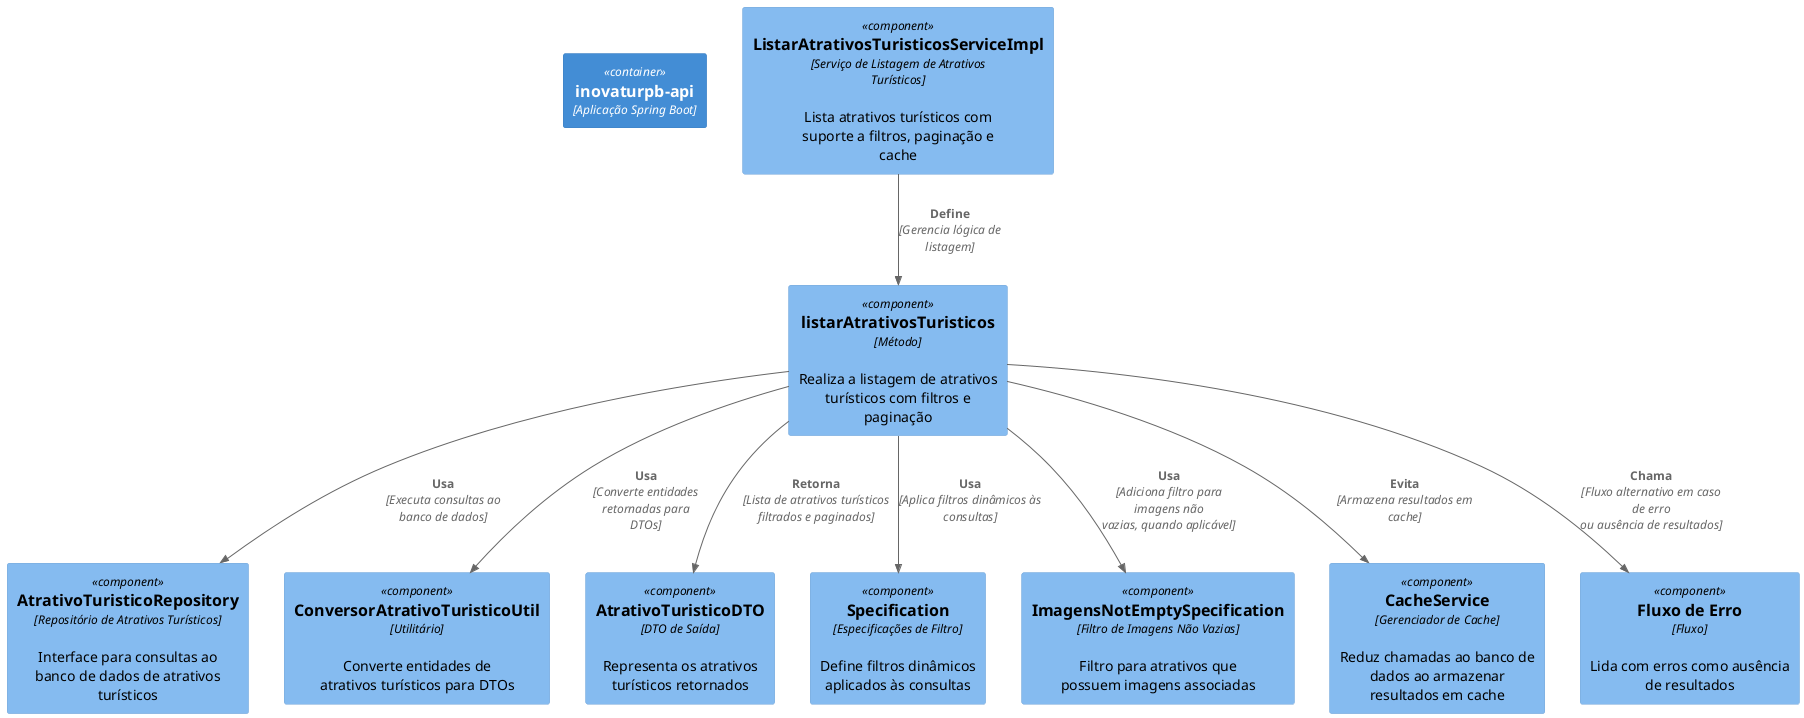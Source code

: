 @startuml
!define C4_COMPONENT
!include <C4/C4_Component.puml>

Container(app, "inovaturpb-api", "Aplicação Spring Boot")

' Serviço principal
Component(service, "ListarAtrativosTuristicosServiceImpl", "Serviço de Listagem de Atrativos Turísticos", "Lista atrativos turísticos com suporte a filtros, paginação e cache")

' Repositórios e Componentes Auxiliares
Component(repository, "AtrativoTuristicoRepository", "Repositório de Atrativos Turísticos", "Interface para consultas ao banco de dados de atrativos turísticos")
Component(util, "ConversorAtrativoTuristicoUtil", "Utilitário", "Converte entidades de atrativos turísticos para DTOs")
Component(dtoOut, "AtrativoTuristicoDTO", "DTO de Saída", "Representa os atrativos turísticos retornados")
Component(specValidation, "Specification", "Especificações de Filtro", "Define filtros dinâmicos aplicados às consultas")
Component(specImages, "ImagensNotEmptySpecification", "Filtro de Imagens Não Vazias", "Filtro para atrativos que possuem imagens associadas")

' Cache
Component(cache, "CacheService", "Gerenciador de Cache", "Reduz chamadas ao banco de dados ao armazenar resultados em cache")

' Método principal
Component(method, "listarAtrativosTuristicos", "Método", "Realiza a listagem de atrativos turísticos com filtros e paginação")

' Fluxos Alternativos e Erros
Component(errorFlow, "Fluxo de Erro", "Fluxo", "Lida com erros como ausência de resultados")

' Relacionamentos
Rel(service, method, "Define", "Gerencia lógica de listagem")
Rel(method, repository, "Usa", "Executa consultas ao banco de dados")
Rel(method, util, "Usa", "Converte entidades retornadas para DTOs")
Rel(method, specValidation, "Usa", "Aplica filtros dinâmicos às consultas")
Rel(method, specImages, "Usa", "Adiciona filtro para imagens não vazias, quando aplicável")
Rel(method, cache, "Evita", "Armazena resultados em cache")
Rel(method, dtoOut, "Retorna", "Lista de atrativos turísticos filtrados e paginados")
Rel(method, errorFlow, "Chama", "Fluxo alternativo em caso de erro ou ausência de resultados")

@enduml
